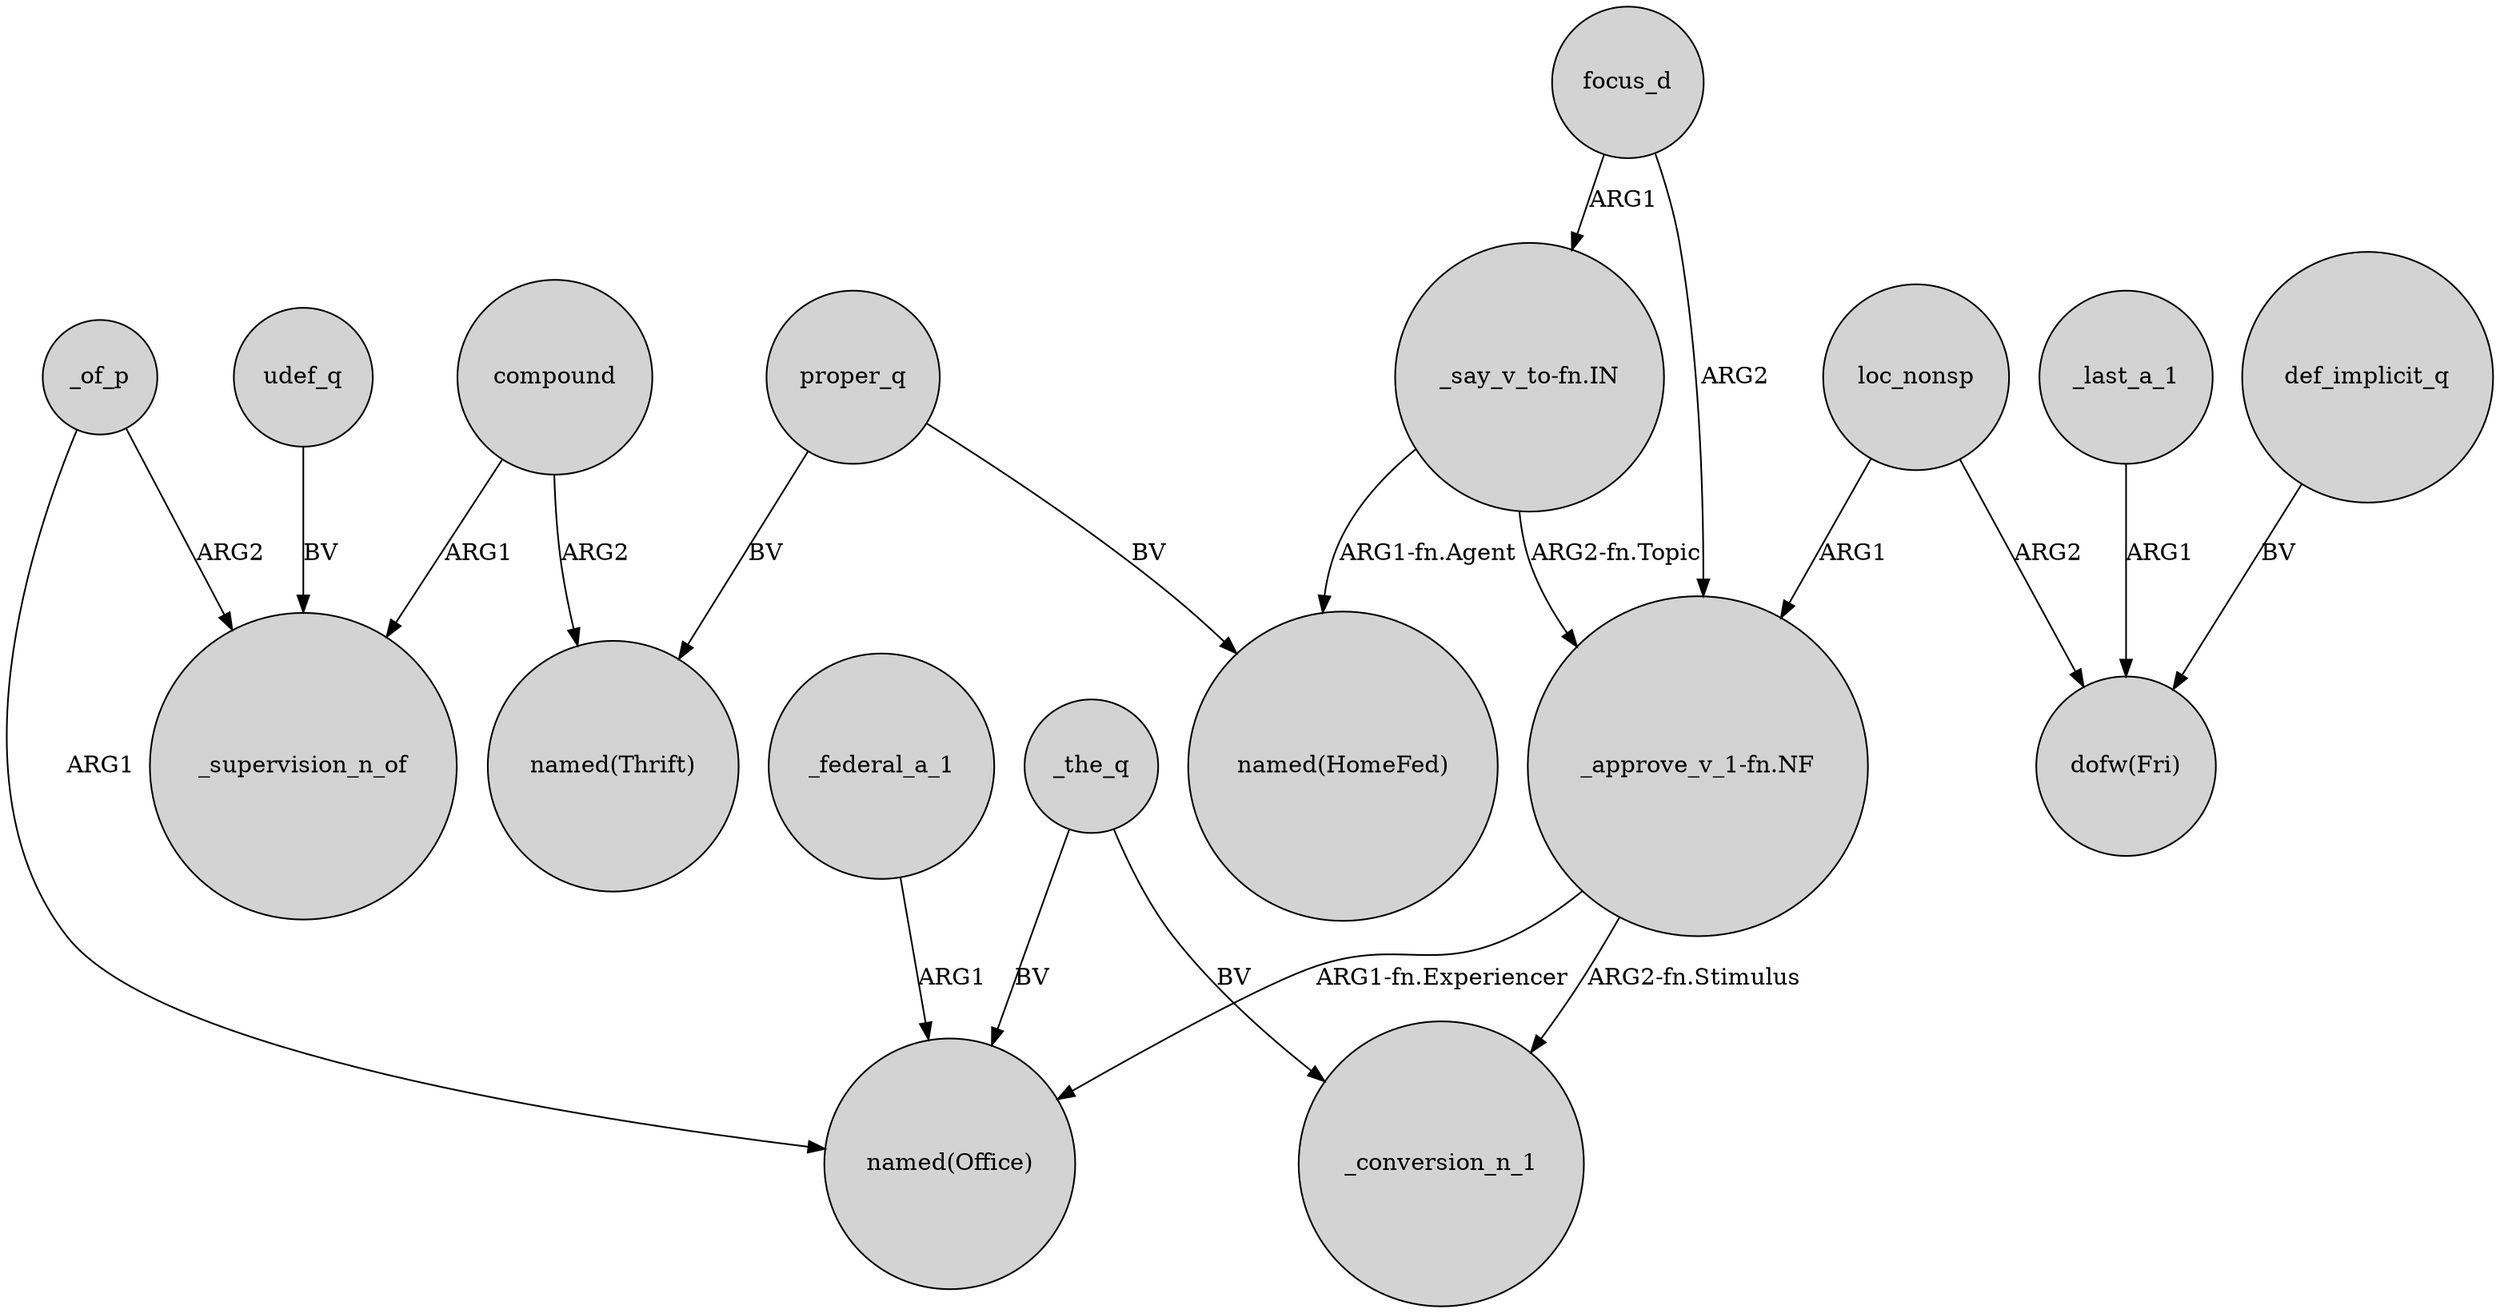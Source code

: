 digraph {
	node [shape=circle style=filled]
	udef_q -> _supervision_n_of [label=BV]
	_of_p -> _supervision_n_of [label=ARG2]
	_last_a_1 -> "dofw(Fri)" [label=ARG1]
	focus_d -> "_approve_v_1-fn.NF" [label=ARG2]
	"_say_v_to-fn.IN" -> "_approve_v_1-fn.NF" [label="ARG2-fn.Topic"]
	compound -> _supervision_n_of [label=ARG1]
	compound -> "named(Thrift)" [label=ARG2]
	loc_nonsp -> "dofw(Fri)" [label=ARG2]
	focus_d -> "_say_v_to-fn.IN" [label=ARG1]
	_the_q -> "named(Office)" [label=BV]
	"_approve_v_1-fn.NF" -> "named(Office)" [label="ARG1-fn.Experiencer"]
	proper_q -> "named(HomeFed)" [label=BV]
	"_say_v_to-fn.IN" -> "named(HomeFed)" [label="ARG1-fn.Agent"]
	_of_p -> "named(Office)" [label=ARG1]
	loc_nonsp -> "_approve_v_1-fn.NF" [label=ARG1]
	"_approve_v_1-fn.NF" -> _conversion_n_1 [label="ARG2-fn.Stimulus"]
	_federal_a_1 -> "named(Office)" [label=ARG1]
	_the_q -> _conversion_n_1 [label=BV]
	def_implicit_q -> "dofw(Fri)" [label=BV]
	proper_q -> "named(Thrift)" [label=BV]
}
